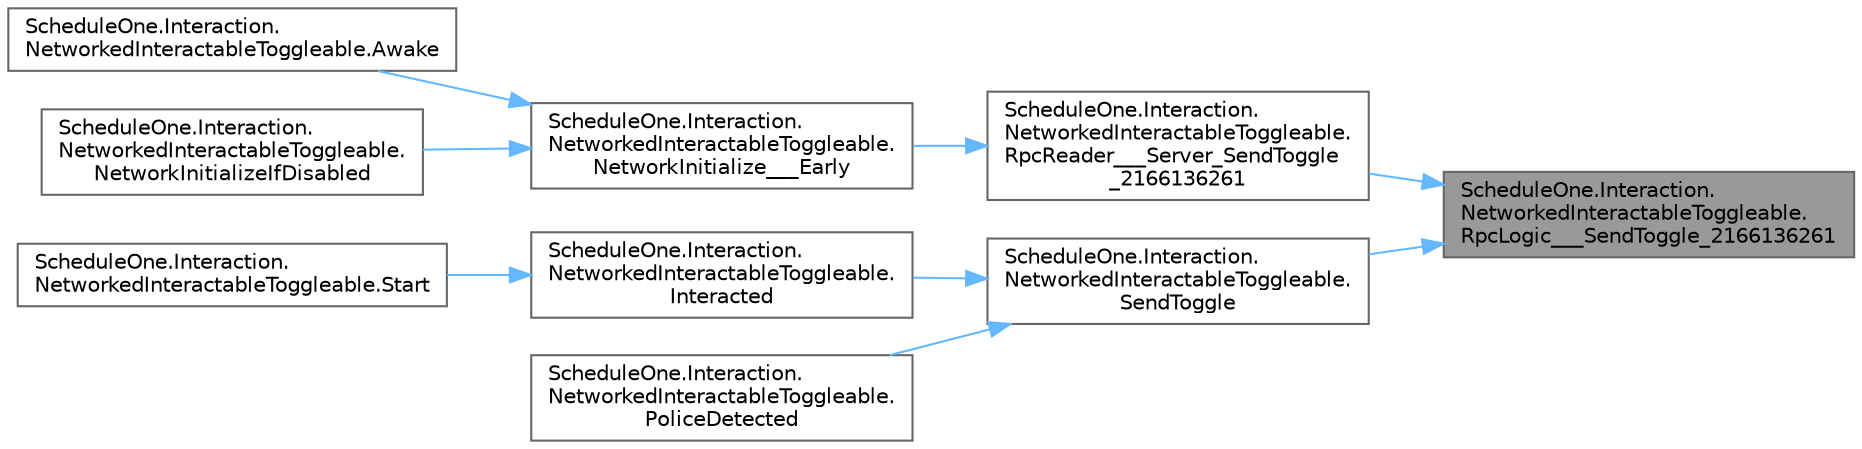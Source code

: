 digraph "ScheduleOne.Interaction.NetworkedInteractableToggleable.RpcLogic___SendToggle_2166136261"
{
 // LATEX_PDF_SIZE
  bgcolor="transparent";
  edge [fontname=Helvetica,fontsize=10,labelfontname=Helvetica,labelfontsize=10];
  node [fontname=Helvetica,fontsize=10,shape=box,height=0.2,width=0.4];
  rankdir="RL";
  Node1 [id="Node000001",label="ScheduleOne.Interaction.\lNetworkedInteractableToggleable.\lRpcLogic___SendToggle_2166136261",height=0.2,width=0.4,color="gray40", fillcolor="grey60", style="filled", fontcolor="black",tooltip=" "];
  Node1 -> Node2 [id="edge1_Node000001_Node000002",dir="back",color="steelblue1",style="solid",tooltip=" "];
  Node2 [id="Node000002",label="ScheduleOne.Interaction.\lNetworkedInteractableToggleable.\lRpcReader___Server_SendToggle\l_2166136261",height=0.2,width=0.4,color="grey40", fillcolor="white", style="filled",URL="$class_schedule_one_1_1_interaction_1_1_networked_interactable_toggleable.html#a9e468a213a0e07ee4cc0c1c5e36306ff",tooltip=" "];
  Node2 -> Node3 [id="edge2_Node000002_Node000003",dir="back",color="steelblue1",style="solid",tooltip=" "];
  Node3 [id="Node000003",label="ScheduleOne.Interaction.\lNetworkedInteractableToggleable.\lNetworkInitialize___Early",height=0.2,width=0.4,color="grey40", fillcolor="white", style="filled",URL="$class_schedule_one_1_1_interaction_1_1_networked_interactable_toggleable.html#aef0fa806469d71799c96313b70678203",tooltip=" "];
  Node3 -> Node4 [id="edge3_Node000003_Node000004",dir="back",color="steelblue1",style="solid",tooltip=" "];
  Node4 [id="Node000004",label="ScheduleOne.Interaction.\lNetworkedInteractableToggleable.Awake",height=0.2,width=0.4,color="grey40", fillcolor="white", style="filled",URL="$class_schedule_one_1_1_interaction_1_1_networked_interactable_toggleable.html#a88c2d295439cd9df59c57a05eb0826ab",tooltip=" "];
  Node3 -> Node5 [id="edge4_Node000003_Node000005",dir="back",color="steelblue1",style="solid",tooltip=" "];
  Node5 [id="Node000005",label="ScheduleOne.Interaction.\lNetworkedInteractableToggleable.\lNetworkInitializeIfDisabled",height=0.2,width=0.4,color="grey40", fillcolor="white", style="filled",URL="$class_schedule_one_1_1_interaction_1_1_networked_interactable_toggleable.html#a176c7ba442b54afc631a1f36d801a54b",tooltip=" "];
  Node1 -> Node6 [id="edge5_Node000001_Node000006",dir="back",color="steelblue1",style="solid",tooltip=" "];
  Node6 [id="Node000006",label="ScheduleOne.Interaction.\lNetworkedInteractableToggleable.\lSendToggle",height=0.2,width=0.4,color="grey40", fillcolor="white", style="filled",URL="$class_schedule_one_1_1_interaction_1_1_networked_interactable_toggleable.html#a6d8e1ebdf2ccd8b3c99f0717064d9d3d",tooltip=" "];
  Node6 -> Node7 [id="edge6_Node000006_Node000007",dir="back",color="steelblue1",style="solid",tooltip=" "];
  Node7 [id="Node000007",label="ScheduleOne.Interaction.\lNetworkedInteractableToggleable.\lInteracted",height=0.2,width=0.4,color="grey40", fillcolor="white", style="filled",URL="$class_schedule_one_1_1_interaction_1_1_networked_interactable_toggleable.html#a0a24a1db8d2b79c500b07a74e37373d3",tooltip=" "];
  Node7 -> Node8 [id="edge7_Node000007_Node000008",dir="back",color="steelblue1",style="solid",tooltip=" "];
  Node8 [id="Node000008",label="ScheduleOne.Interaction.\lNetworkedInteractableToggleable.Start",height=0.2,width=0.4,color="grey40", fillcolor="white", style="filled",URL="$class_schedule_one_1_1_interaction_1_1_networked_interactable_toggleable.html#afe8d4719cea904b57ad45ae15b8fefa2",tooltip=" "];
  Node6 -> Node9 [id="edge8_Node000006_Node000009",dir="back",color="steelblue1",style="solid",tooltip=" "];
  Node9 [id="Node000009",label="ScheduleOne.Interaction.\lNetworkedInteractableToggleable.\lPoliceDetected",height=0.2,width=0.4,color="grey40", fillcolor="white", style="filled",URL="$class_schedule_one_1_1_interaction_1_1_networked_interactable_toggleable.html#a233510998e4bee2d11452214b0e4d2ba",tooltip=" "];
}
